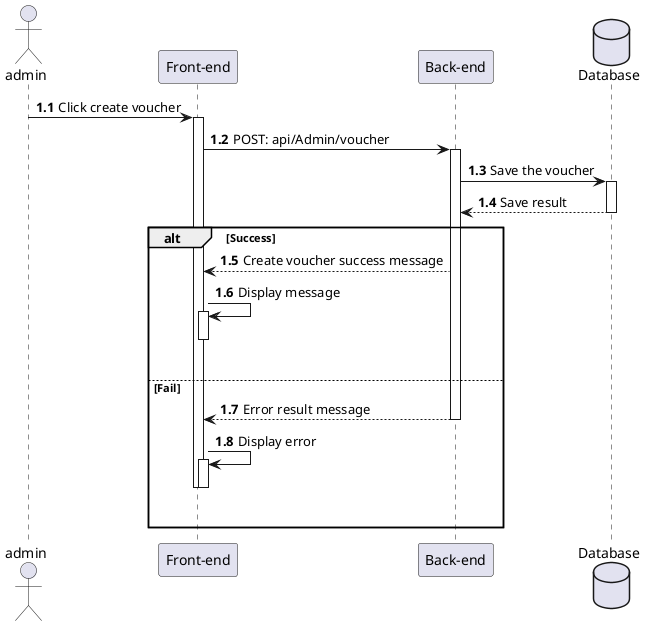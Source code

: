 @startuml CreateCourse
actor admin as user
participant "Front-end" as client
participant "Back-end" as server 
database "Database" as db

autonumber 1.1 "<b>0:"

user -> client++ : Click create voucher
client -> server++ : POST: api/Admin/voucher
server -> db++ : Save the voucher
db --> server : Save result
deactivate db
 
alt Success
    server --> client : Create voucher success message
    client -> client++ : Display message
    deactivate client
    |||
else Fail
    server --> client : Error result message
    deactivate server
    client -> client++ : Display error
    deactivate client
    deactivate client
    |||
end
@enduml